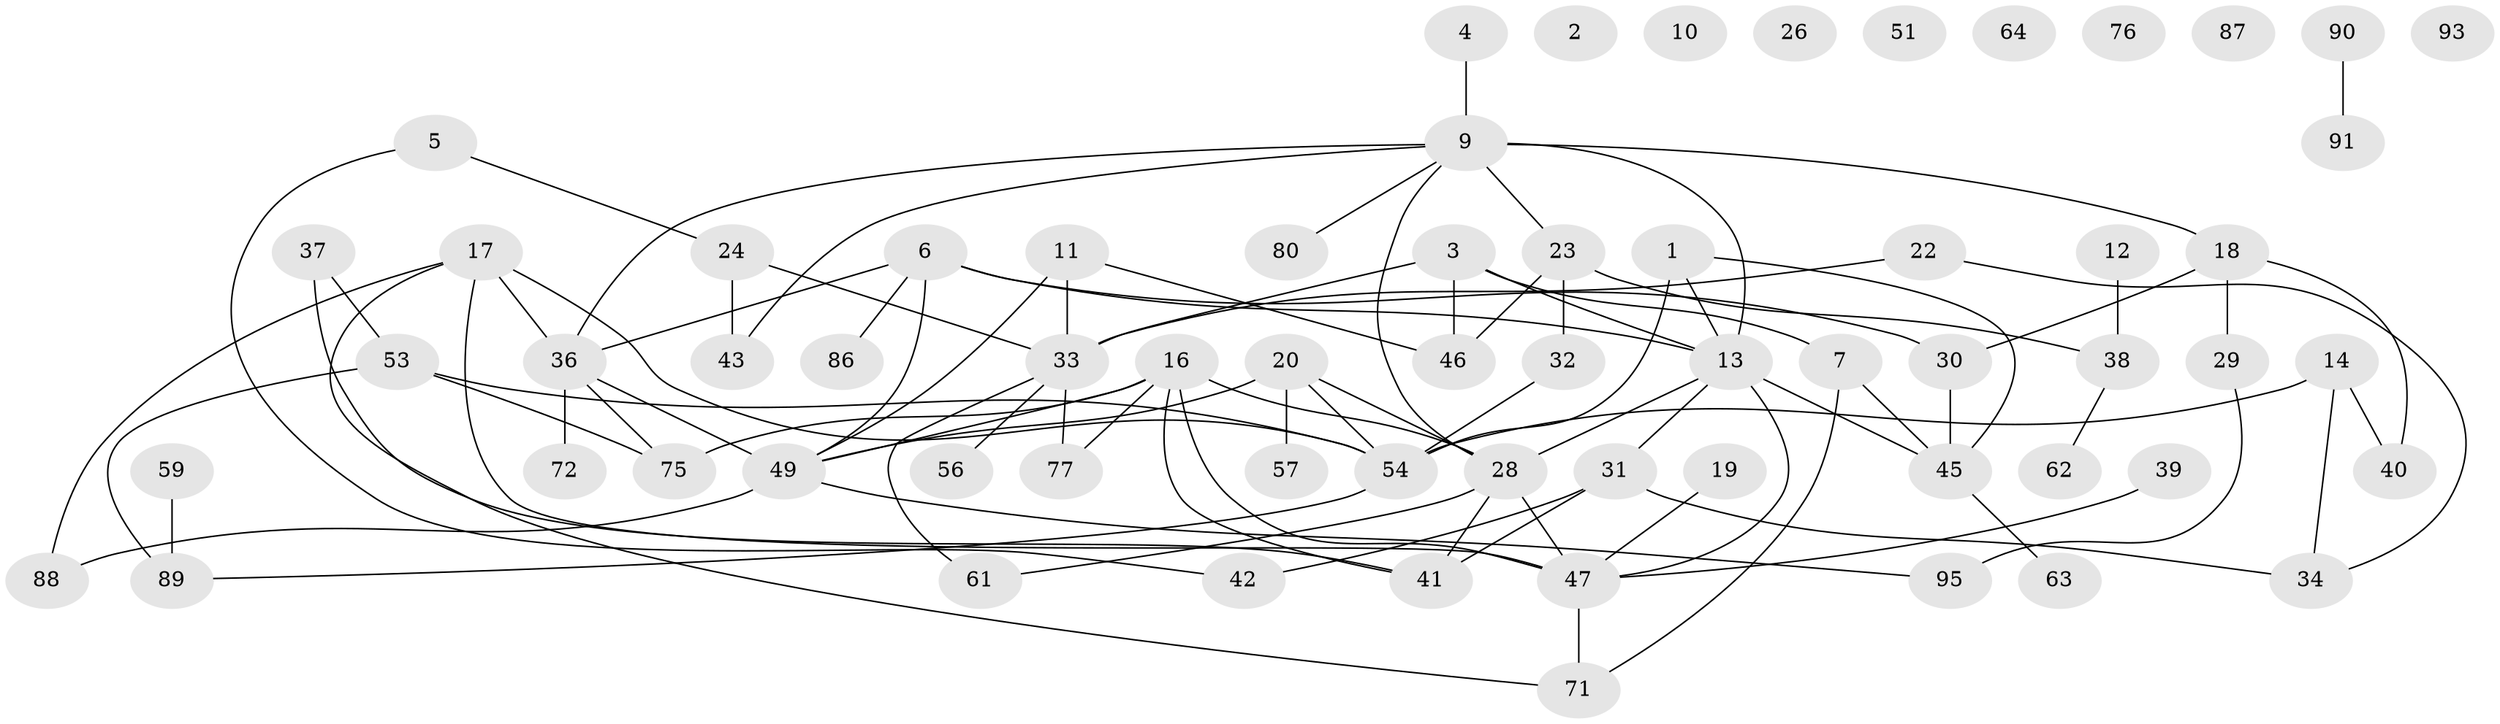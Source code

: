 // Generated by graph-tools (version 1.1) at 2025/23/03/03/25 07:23:25]
// undirected, 65 vertices, 90 edges
graph export_dot {
graph [start="1"]
  node [color=gray90,style=filled];
  1 [super="+58"];
  2 [super="+68"];
  3 [super="+44"];
  4;
  5;
  6 [super="+66"];
  7 [super="+8"];
  9 [super="+15"];
  10;
  11;
  12 [super="+67"];
  13 [super="+82"];
  14 [super="+21"];
  16 [super="+50"];
  17 [super="+27"];
  18 [super="+52"];
  19;
  20 [super="+25"];
  22;
  23;
  24;
  26;
  28 [super="+35"];
  29;
  30 [super="+70"];
  31;
  32;
  33 [super="+65"];
  34 [super="+78"];
  36 [super="+73"];
  37 [super="+79"];
  38;
  39;
  40;
  41 [super="+60"];
  42;
  43 [super="+69"];
  45 [super="+55"];
  46 [super="+81"];
  47 [super="+48"];
  49 [super="+92"];
  51;
  53 [super="+74"];
  54 [super="+84"];
  56;
  57;
  59;
  61 [super="+85"];
  62;
  63;
  64;
  71 [super="+83"];
  72;
  75;
  76;
  77 [super="+94"];
  80;
  86;
  87;
  88;
  89;
  90;
  91;
  93;
  95;
  1 -- 45;
  1 -- 13;
  1 -- 54;
  3 -- 33;
  3 -- 13;
  3 -- 46;
  3 -- 7;
  4 -- 9;
  5 -- 24;
  5 -- 42;
  6 -- 86;
  6 -- 13;
  6 -- 49;
  6 -- 36;
  6 -- 30;
  7 -- 45;
  7 -- 71;
  9 -- 18;
  9 -- 23 [weight=2];
  9 -- 43;
  9 -- 80;
  9 -- 36;
  9 -- 13;
  9 -- 28;
  11 -- 46;
  11 -- 33;
  11 -- 49;
  12 -- 38;
  13 -- 28;
  13 -- 31;
  13 -- 45;
  13 -- 47;
  14 -- 54;
  14 -- 40;
  14 -- 34;
  16 -- 47;
  16 -- 49;
  16 -- 41;
  16 -- 75;
  16 -- 77 [weight=2];
  16 -- 28;
  17 -- 54;
  17 -- 36;
  17 -- 71;
  17 -- 88;
  17 -- 47;
  18 -- 29;
  18 -- 30;
  18 -- 40;
  19 -- 47;
  20 -- 54;
  20 -- 57;
  20 -- 49;
  20 -- 28;
  22 -- 33;
  22 -- 34;
  23 -- 32;
  23 -- 38;
  23 -- 46;
  24 -- 33;
  24 -- 43;
  28 -- 61;
  28 -- 47;
  28 -- 41;
  29 -- 95;
  30 -- 45;
  31 -- 34;
  31 -- 42;
  31 -- 41;
  32 -- 54;
  33 -- 56;
  33 -- 77;
  33 -- 61;
  36 -- 75;
  36 -- 72;
  36 -- 49;
  37 -- 53;
  37 -- 41;
  38 -- 62;
  39 -- 47;
  45 -- 63;
  47 -- 71;
  49 -- 95;
  49 -- 88;
  53 -- 75 [weight=2];
  53 -- 89;
  53 -- 54;
  54 -- 89;
  59 -- 89;
  90 -- 91;
}
